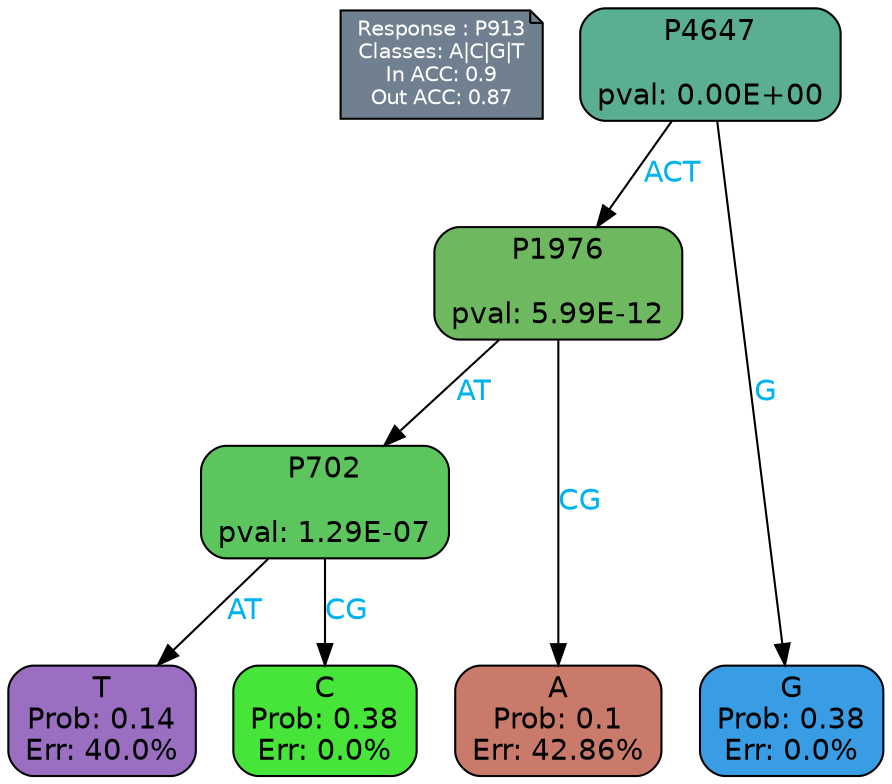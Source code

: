 digraph Tree {
node [shape=box, style="filled, rounded", color="black", fontname=helvetica] ;
graph [ranksep=equally, splines=polylines, bgcolor=transparent, dpi=600] ;
edge [fontname=helvetica] ;
LEGEND [label="Response : P913
Classes: A|C|G|T
In ACC: 0.9
Out ACC: 0.87
",shape=note,align=left,style=filled,fillcolor="slategray",fontcolor="white",fontsize=10];1 [label="P4647

pval: 0.00E+00", fillcolor="#5aae92"] ;
2 [label="P1976

pval: 5.99E-12", fillcolor="#6eb960"] ;
3 [label="P702

pval: 1.29E-07", fillcolor="#5dc55e"] ;
4 [label="T
Prob: 0.14
Err: 40.0%", fillcolor="#9a6fc2"] ;
5 [label="C
Prob: 0.38
Err: 0.0%", fillcolor="#47e539"] ;
6 [label="A
Prob: 0.1
Err: 42.86%", fillcolor="#ca7a6a"] ;
7 [label="G
Prob: 0.38
Err: 0.0%", fillcolor="#399de5"] ;
1 -> 2 [label="ACT",fontcolor=deepskyblue2] ;
1 -> 7 [label="G",fontcolor=deepskyblue2] ;
2 -> 3 [label="AT",fontcolor=deepskyblue2] ;
2 -> 6 [label="CG",fontcolor=deepskyblue2] ;
3 -> 4 [label="AT",fontcolor=deepskyblue2] ;
3 -> 5 [label="CG",fontcolor=deepskyblue2] ;
{rank = same; 4;5;6;7;}{rank = same; LEGEND;1;}}